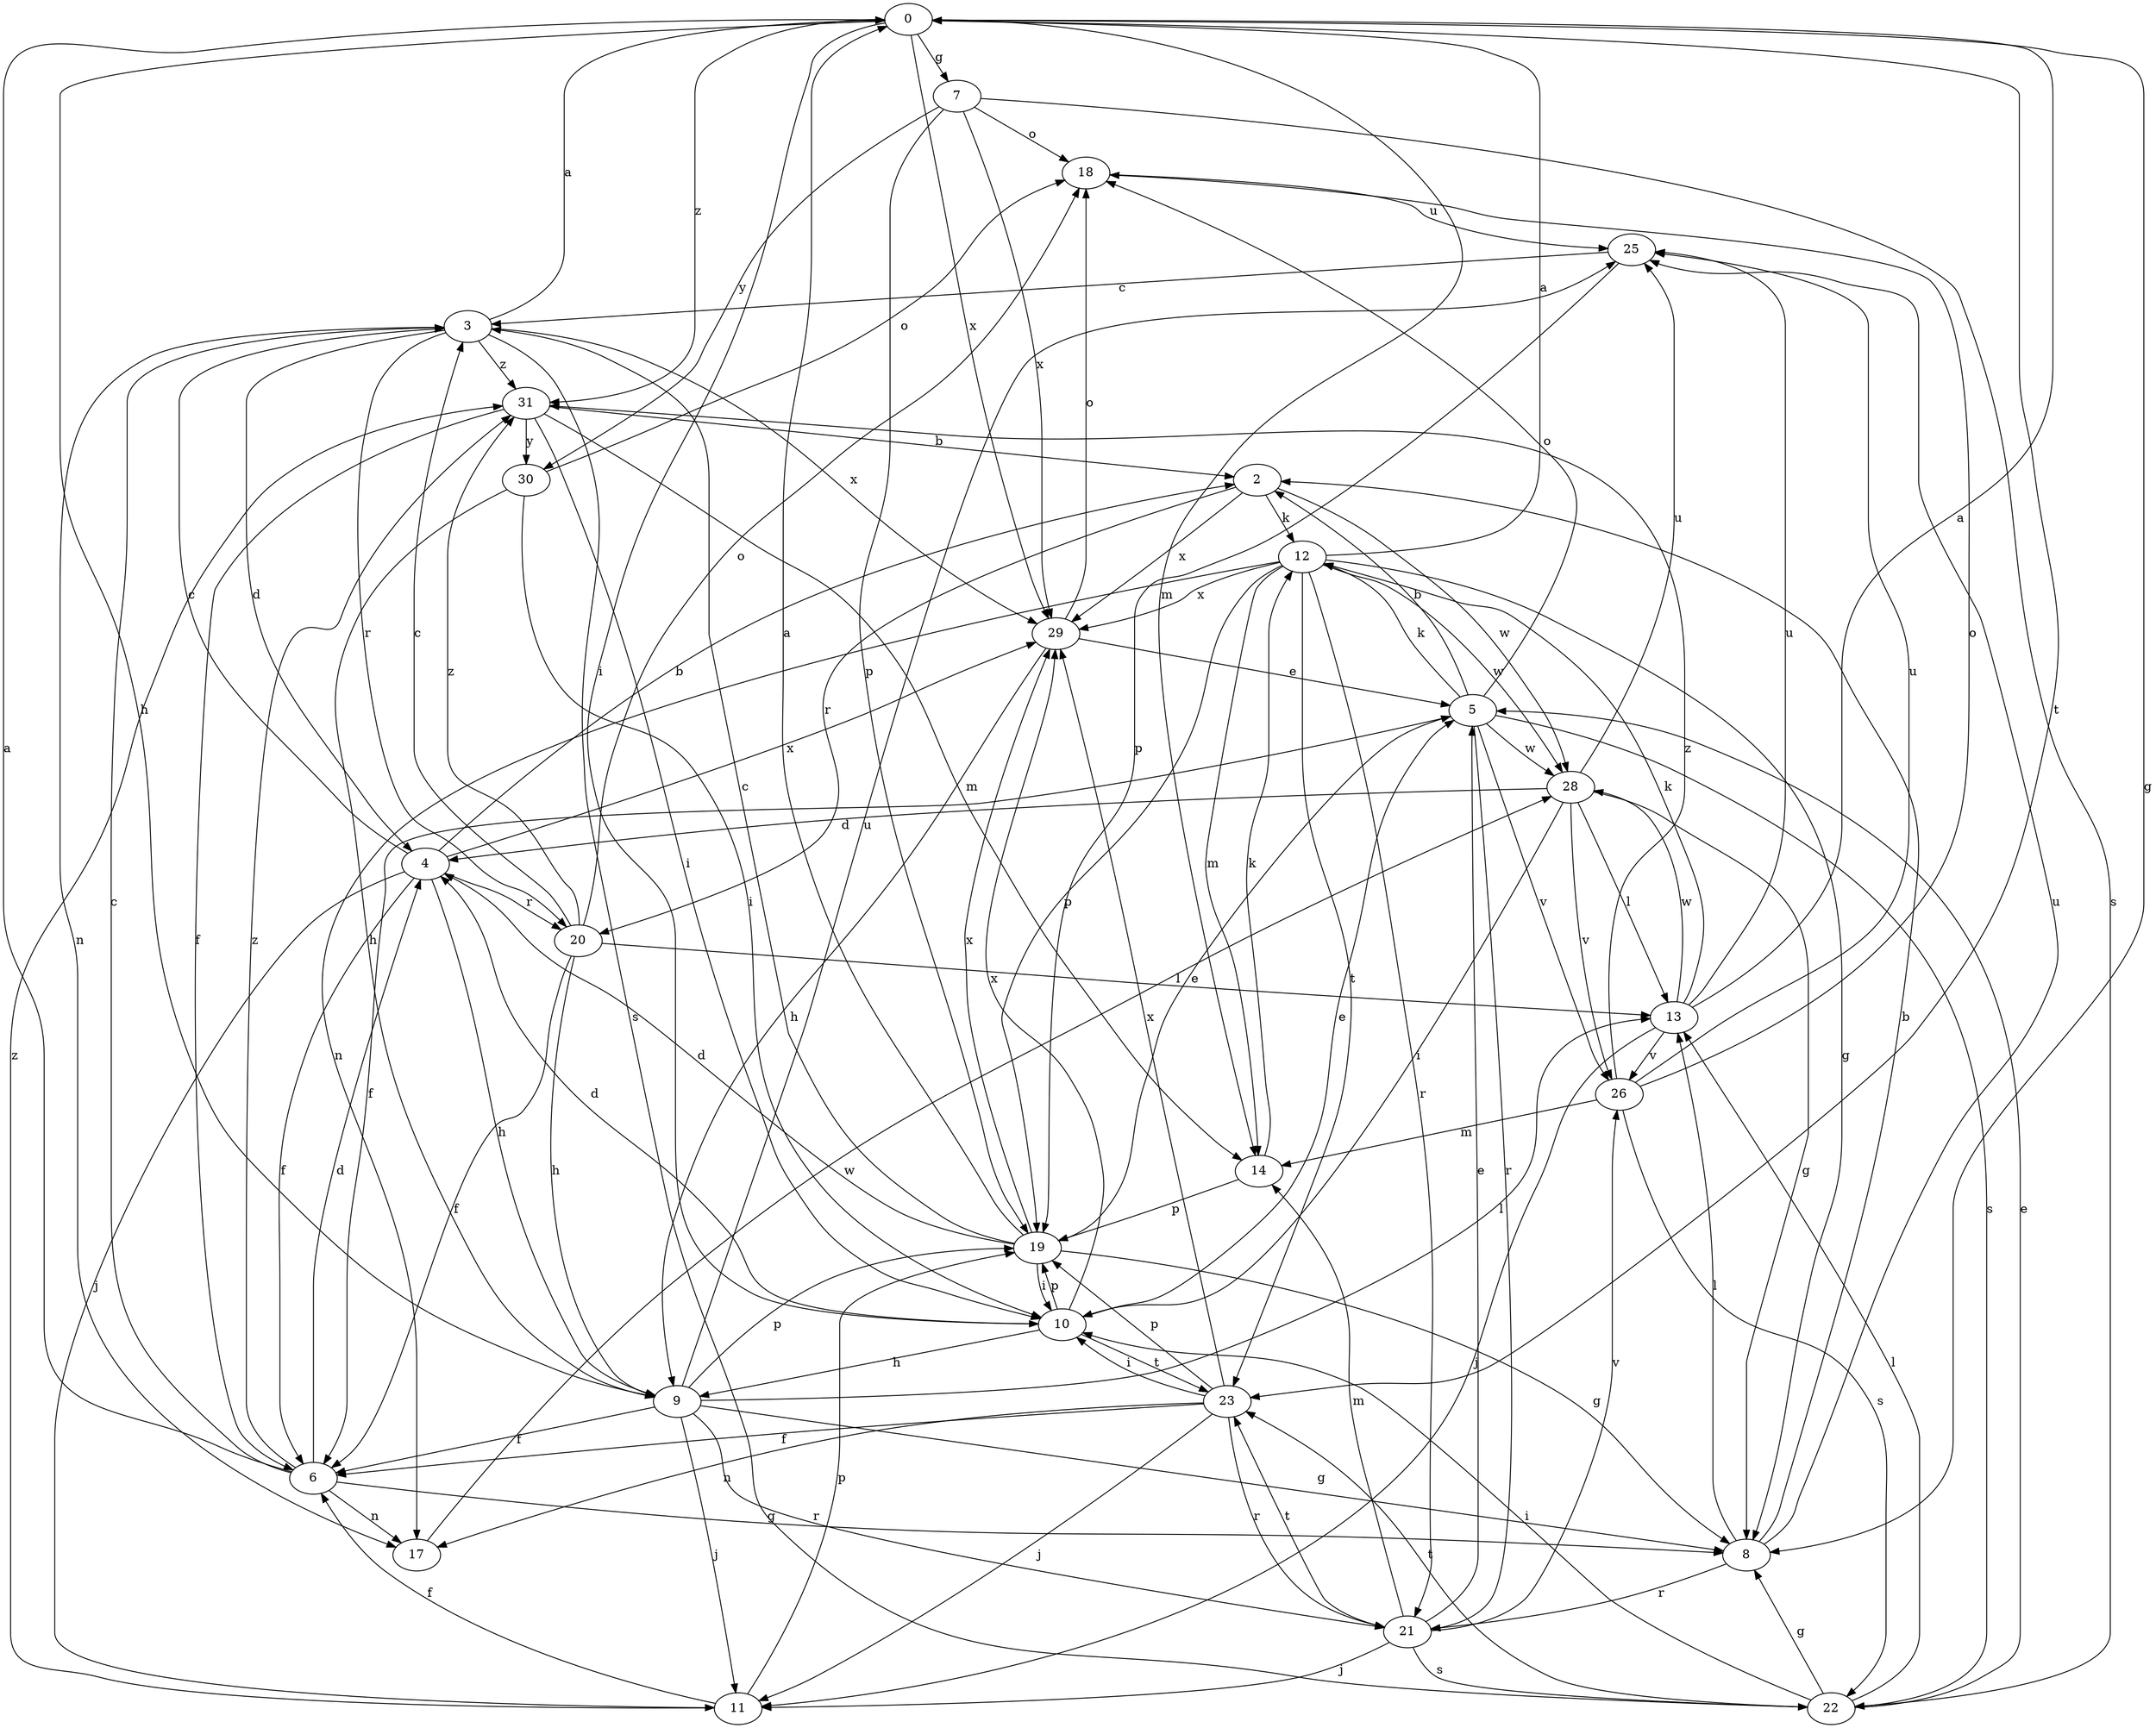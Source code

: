 strict digraph  {
0;
2;
3;
4;
5;
6;
7;
8;
9;
10;
11;
12;
13;
14;
17;
18;
19;
20;
21;
22;
23;
25;
26;
28;
29;
30;
31;
0 -> 7  [label=g];
0 -> 8  [label=g];
0 -> 9  [label=h];
0 -> 10  [label=i];
0 -> 14  [label=m];
0 -> 23  [label=t];
0 -> 29  [label=x];
0 -> 31  [label=z];
2 -> 12  [label=k];
2 -> 20  [label=r];
2 -> 28  [label=w];
2 -> 29  [label=x];
3 -> 0  [label=a];
3 -> 4  [label=d];
3 -> 17  [label=n];
3 -> 20  [label=r];
3 -> 22  [label=s];
3 -> 29  [label=x];
3 -> 31  [label=z];
4 -> 2  [label=b];
4 -> 3  [label=c];
4 -> 6  [label=f];
4 -> 9  [label=h];
4 -> 11  [label=j];
4 -> 20  [label=r];
4 -> 29  [label=x];
5 -> 2  [label=b];
5 -> 6  [label=f];
5 -> 12  [label=k];
5 -> 18  [label=o];
5 -> 21  [label=r];
5 -> 22  [label=s];
5 -> 26  [label=v];
5 -> 28  [label=w];
6 -> 0  [label=a];
6 -> 3  [label=c];
6 -> 4  [label=d];
6 -> 8  [label=g];
6 -> 17  [label=n];
6 -> 31  [label=z];
7 -> 18  [label=o];
7 -> 19  [label=p];
7 -> 22  [label=s];
7 -> 29  [label=x];
7 -> 30  [label=y];
8 -> 2  [label=b];
8 -> 13  [label=l];
8 -> 21  [label=r];
8 -> 25  [label=u];
9 -> 6  [label=f];
9 -> 8  [label=g];
9 -> 11  [label=j];
9 -> 13  [label=l];
9 -> 19  [label=p];
9 -> 21  [label=r];
9 -> 25  [label=u];
10 -> 4  [label=d];
10 -> 5  [label=e];
10 -> 9  [label=h];
10 -> 19  [label=p];
10 -> 23  [label=t];
10 -> 29  [label=x];
11 -> 6  [label=f];
11 -> 19  [label=p];
11 -> 31  [label=z];
12 -> 0  [label=a];
12 -> 8  [label=g];
12 -> 14  [label=m];
12 -> 17  [label=n];
12 -> 19  [label=p];
12 -> 21  [label=r];
12 -> 23  [label=t];
12 -> 28  [label=w];
12 -> 29  [label=x];
13 -> 0  [label=a];
13 -> 11  [label=j];
13 -> 12  [label=k];
13 -> 25  [label=u];
13 -> 26  [label=v];
13 -> 28  [label=w];
14 -> 12  [label=k];
14 -> 19  [label=p];
17 -> 28  [label=w];
18 -> 25  [label=u];
19 -> 0  [label=a];
19 -> 3  [label=c];
19 -> 4  [label=d];
19 -> 5  [label=e];
19 -> 8  [label=g];
19 -> 10  [label=i];
19 -> 29  [label=x];
20 -> 3  [label=c];
20 -> 6  [label=f];
20 -> 9  [label=h];
20 -> 13  [label=l];
20 -> 18  [label=o];
20 -> 31  [label=z];
21 -> 5  [label=e];
21 -> 11  [label=j];
21 -> 14  [label=m];
21 -> 22  [label=s];
21 -> 23  [label=t];
21 -> 26  [label=v];
22 -> 5  [label=e];
22 -> 8  [label=g];
22 -> 10  [label=i];
22 -> 13  [label=l];
22 -> 23  [label=t];
23 -> 6  [label=f];
23 -> 10  [label=i];
23 -> 11  [label=j];
23 -> 17  [label=n];
23 -> 19  [label=p];
23 -> 21  [label=r];
23 -> 29  [label=x];
25 -> 3  [label=c];
25 -> 19  [label=p];
26 -> 14  [label=m];
26 -> 18  [label=o];
26 -> 22  [label=s];
26 -> 25  [label=u];
26 -> 31  [label=z];
28 -> 4  [label=d];
28 -> 8  [label=g];
28 -> 10  [label=i];
28 -> 13  [label=l];
28 -> 25  [label=u];
28 -> 26  [label=v];
29 -> 5  [label=e];
29 -> 9  [label=h];
29 -> 18  [label=o];
30 -> 9  [label=h];
30 -> 10  [label=i];
30 -> 18  [label=o];
31 -> 2  [label=b];
31 -> 6  [label=f];
31 -> 10  [label=i];
31 -> 14  [label=m];
31 -> 30  [label=y];
}
